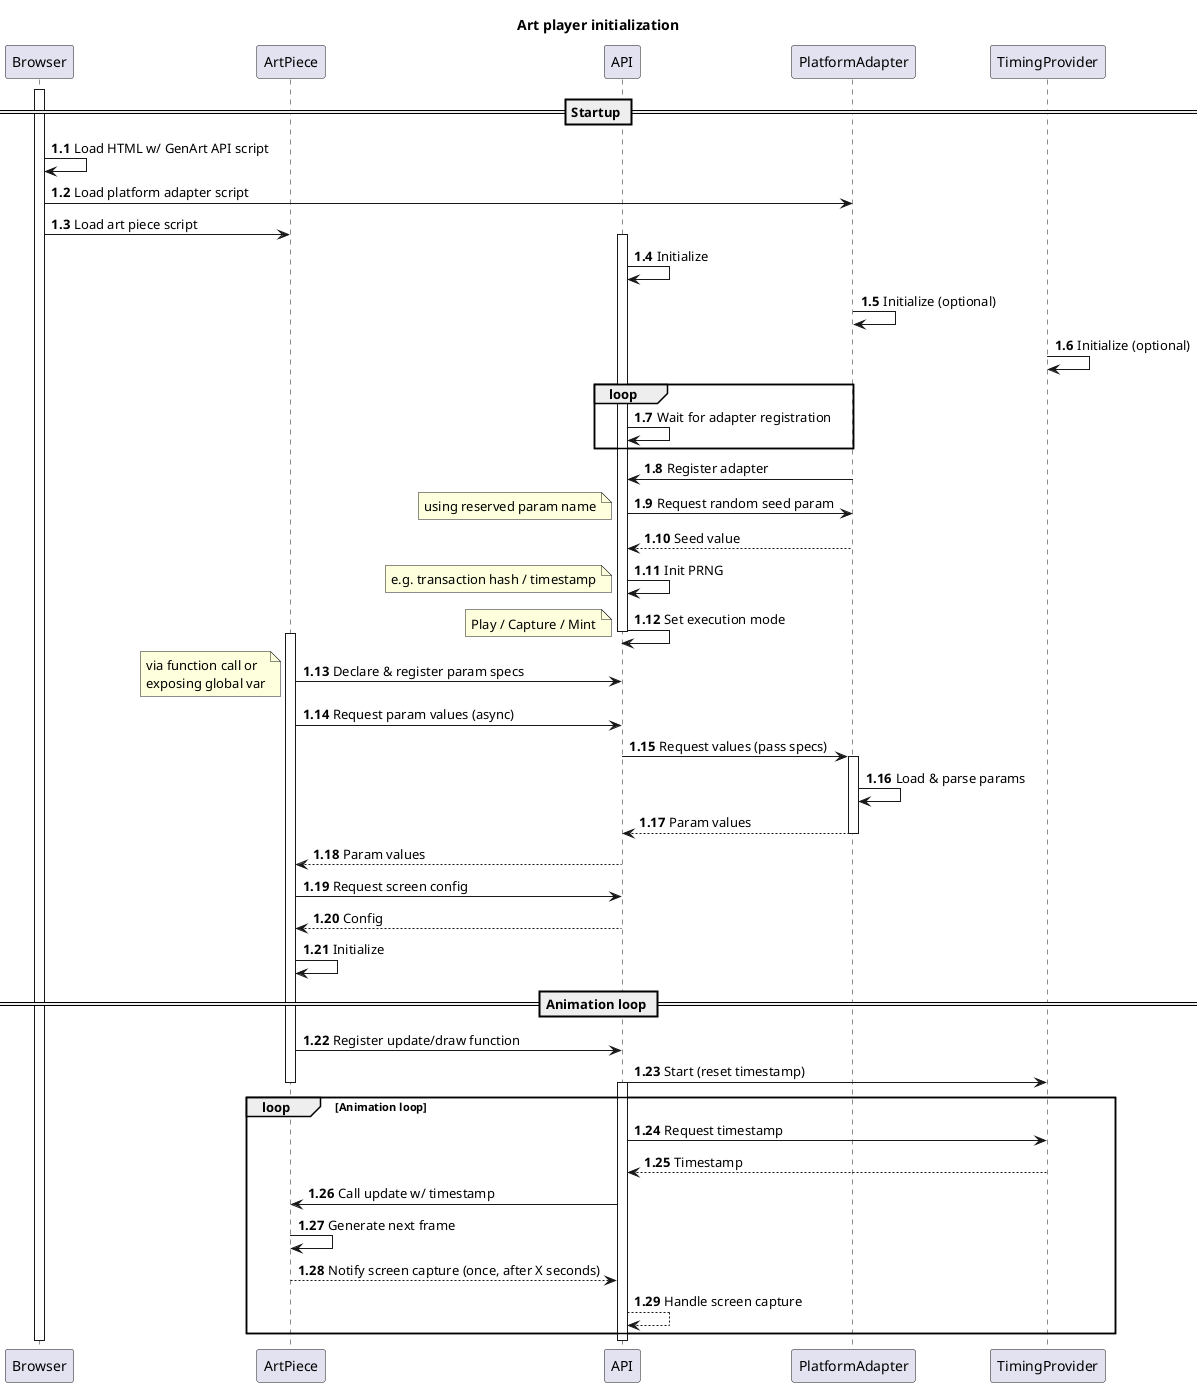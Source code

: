 @startuml
title Art player initialization
autonumber 1.1
participant Browser
participant ArtPiece
participant API
participant PlatformAdapter
participant TimingProvider

activate Browser
	== Startup ==

	Browser -> Browser : Load HTML w/ GenArt API script
	Browser -> PlatformAdapter : Load platform adapter script
	Browser -> ArtPiece : Load art piece script
	activate API
		API -> API : Initialize
		PlatformAdapter -> PlatformAdapter : Initialize (optional)
		TimingProvider -> TimingProvider : Initialize (optional)
		loop
		API -> API : Wait for adapter registration
		end
		PlatformAdapter -> API : Register adapter
		API -> PlatformAdapter : Request random seed param
		note left : using reserved param name
		PlatformAdapter --> API : Seed value
		API -> API : Init PRNG
		note left : e.g. transaction hash / timestamp
		API -> API : Set execution mode
		note left : Play / Capture / Mint
	deactivate API

	activate ArtPiece
		ArtPiece -> API : Declare & register param specs
		note left
			via function call or
			exposing global var
		end note
		ArtPiece -> API : Request param values (async)
		API -> PlatformAdapter : Request values (pass specs)

		activate PlatformAdapter
			PlatformAdapter -> PlatformAdapter : Load & parse params
			PlatformAdapter --> API : Param values
		deactivate PlatformAdapter
		API --> ArtPiece : Param values

		ArtPiece -> API : Request screen config
		API --> ArtPiece : Config
		ArtPiece -> ArtPiece : Initialize

		== Animation loop ==
		ArtPiece ->	API : Register update/draw function
		API -> TimingProvider : Start (reset timestamp)
	deactivate ArtPiece

	activate API
		loop Animation loop
			API -> TimingProvider : Request timestamp
			TimingProvider --> API : Timestamp
			API -> ArtPiece : Call update w/ timestamp
			ArtPiece -> ArtPiece : Generate next frame
			ArtPiece --> API : Notify screen capture (once, after X seconds)
			API --> API : Handle screen capture
		end
	deactivate API

deactivate Browser

@enduml